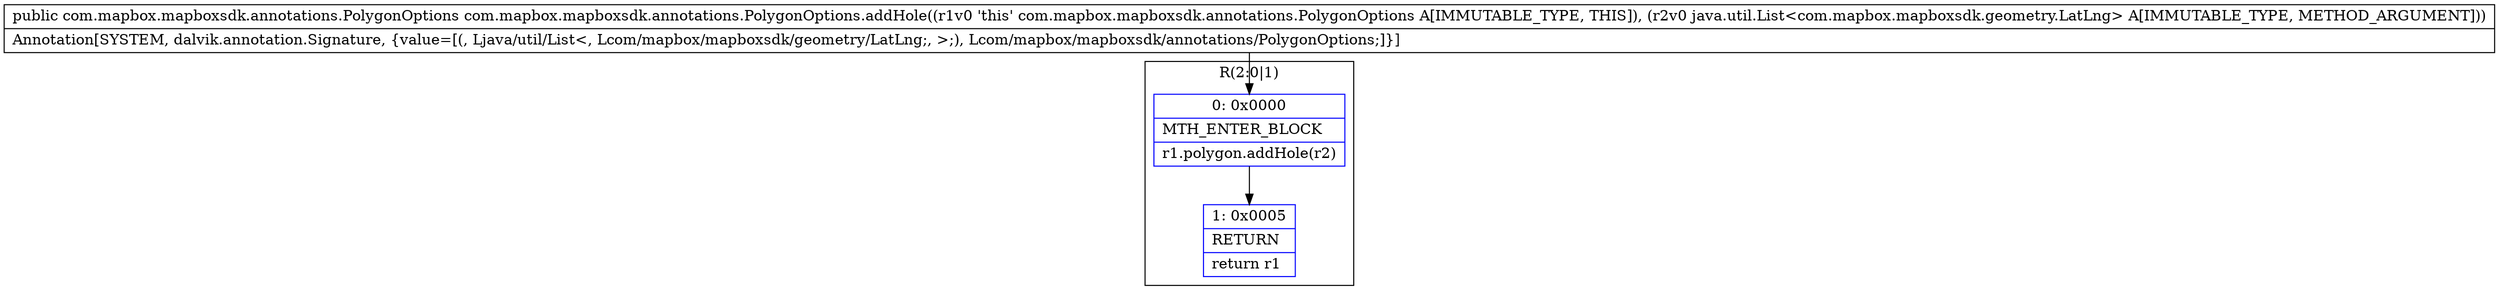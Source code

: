 digraph "CFG forcom.mapbox.mapboxsdk.annotations.PolygonOptions.addHole(Ljava\/util\/List;)Lcom\/mapbox\/mapboxsdk\/annotations\/PolygonOptions;" {
subgraph cluster_Region_742595323 {
label = "R(2:0|1)";
node [shape=record,color=blue];
Node_0 [shape=record,label="{0\:\ 0x0000|MTH_ENTER_BLOCK\l|r1.polygon.addHole(r2)\l}"];
Node_1 [shape=record,label="{1\:\ 0x0005|RETURN\l|return r1\l}"];
}
MethodNode[shape=record,label="{public com.mapbox.mapboxsdk.annotations.PolygonOptions com.mapbox.mapboxsdk.annotations.PolygonOptions.addHole((r1v0 'this' com.mapbox.mapboxsdk.annotations.PolygonOptions A[IMMUTABLE_TYPE, THIS]), (r2v0 java.util.List\<com.mapbox.mapboxsdk.geometry.LatLng\> A[IMMUTABLE_TYPE, METHOD_ARGUMENT]))  | Annotation[SYSTEM, dalvik.annotation.Signature, \{value=[(, Ljava\/util\/List\<, Lcom\/mapbox\/mapboxsdk\/geometry\/LatLng;, \>;), Lcom\/mapbox\/mapboxsdk\/annotations\/PolygonOptions;]\}]\l}"];
MethodNode -> Node_0;
Node_0 -> Node_1;
}

